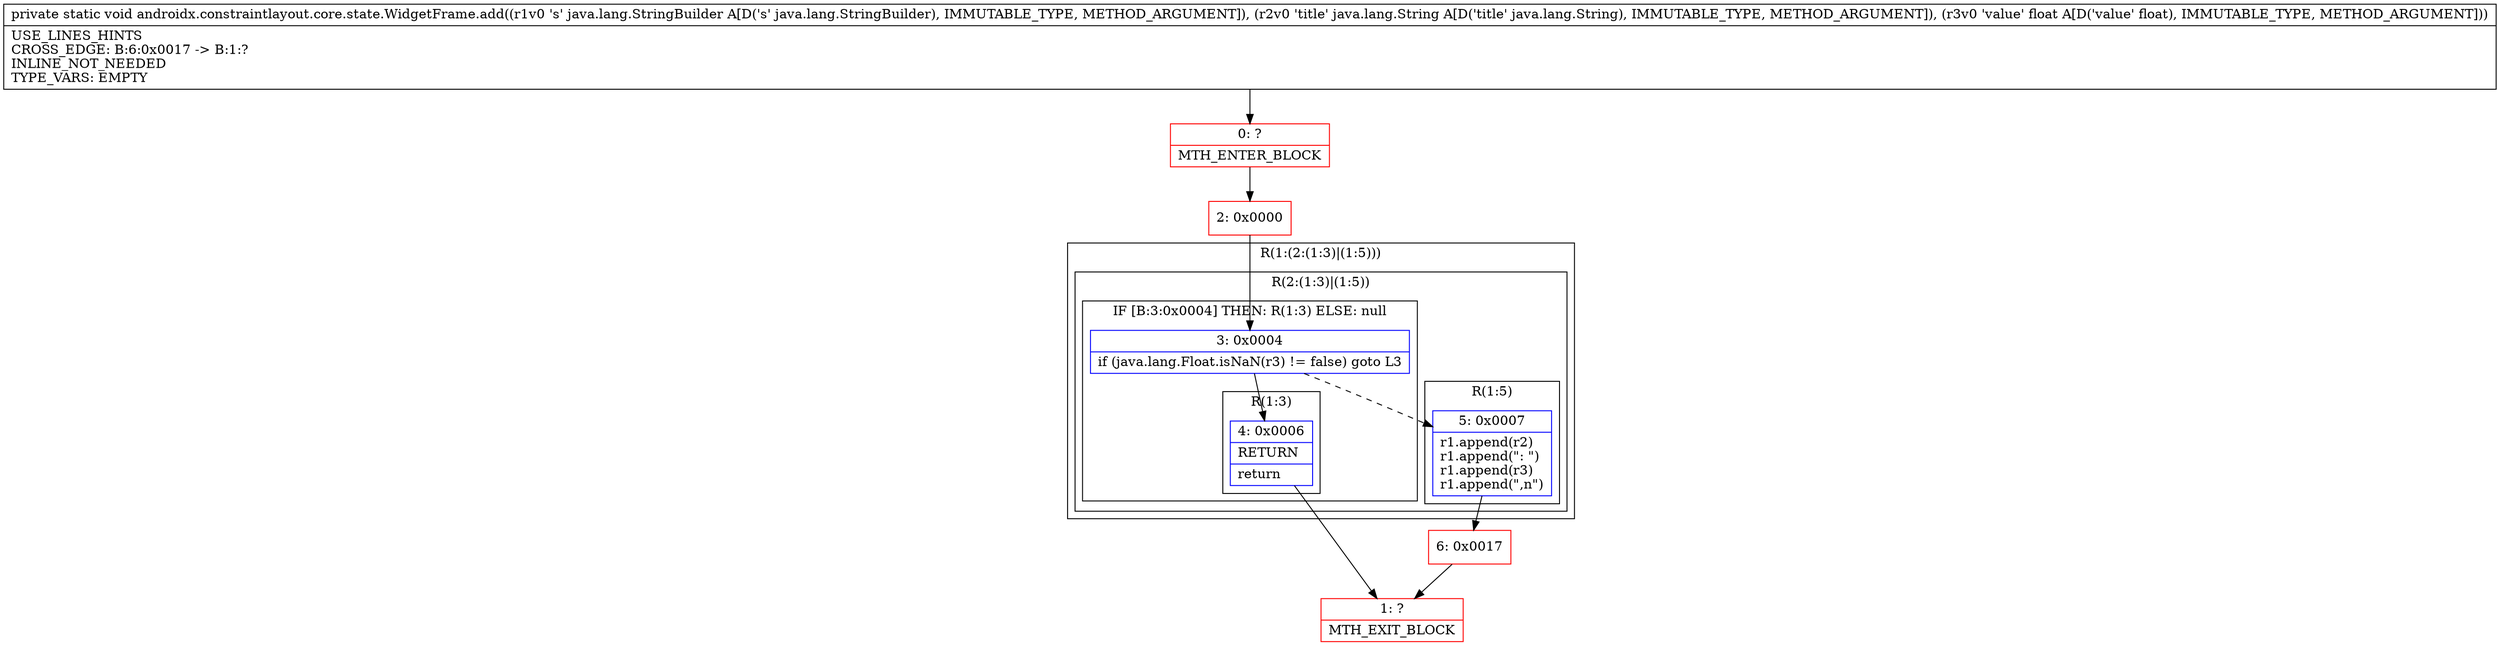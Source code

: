 digraph "CFG forandroidx.constraintlayout.core.state.WidgetFrame.add(Ljava\/lang\/StringBuilder;Ljava\/lang\/String;F)V" {
subgraph cluster_Region_115304158 {
label = "R(1:(2:(1:3)|(1:5)))";
node [shape=record,color=blue];
subgraph cluster_Region_1031145891 {
label = "R(2:(1:3)|(1:5))";
node [shape=record,color=blue];
subgraph cluster_IfRegion_1081920824 {
label = "IF [B:3:0x0004] THEN: R(1:3) ELSE: null";
node [shape=record,color=blue];
Node_3 [shape=record,label="{3\:\ 0x0004|if (java.lang.Float.isNaN(r3) != false) goto L3\l}"];
subgraph cluster_Region_1063274589 {
label = "R(1:3)";
node [shape=record,color=blue];
Node_4 [shape=record,label="{4\:\ 0x0006|RETURN\l|return\l}"];
}
}
subgraph cluster_Region_1114906873 {
label = "R(1:5)";
node [shape=record,color=blue];
Node_5 [shape=record,label="{5\:\ 0x0007|r1.append(r2)\lr1.append(\": \")\lr1.append(r3)\lr1.append(\",n\")\l}"];
}
}
}
Node_0 [shape=record,color=red,label="{0\:\ ?|MTH_ENTER_BLOCK\l}"];
Node_2 [shape=record,color=red,label="{2\:\ 0x0000}"];
Node_1 [shape=record,color=red,label="{1\:\ ?|MTH_EXIT_BLOCK\l}"];
Node_6 [shape=record,color=red,label="{6\:\ 0x0017}"];
MethodNode[shape=record,label="{private static void androidx.constraintlayout.core.state.WidgetFrame.add((r1v0 's' java.lang.StringBuilder A[D('s' java.lang.StringBuilder), IMMUTABLE_TYPE, METHOD_ARGUMENT]), (r2v0 'title' java.lang.String A[D('title' java.lang.String), IMMUTABLE_TYPE, METHOD_ARGUMENT]), (r3v0 'value' float A[D('value' float), IMMUTABLE_TYPE, METHOD_ARGUMENT]))  | USE_LINES_HINTS\lCROSS_EDGE: B:6:0x0017 \-\> B:1:?\lINLINE_NOT_NEEDED\lTYPE_VARS: EMPTY\l}"];
MethodNode -> Node_0;Node_3 -> Node_4;
Node_3 -> Node_5[style=dashed];
Node_4 -> Node_1;
Node_5 -> Node_6;
Node_0 -> Node_2;
Node_2 -> Node_3;
Node_6 -> Node_1;
}

